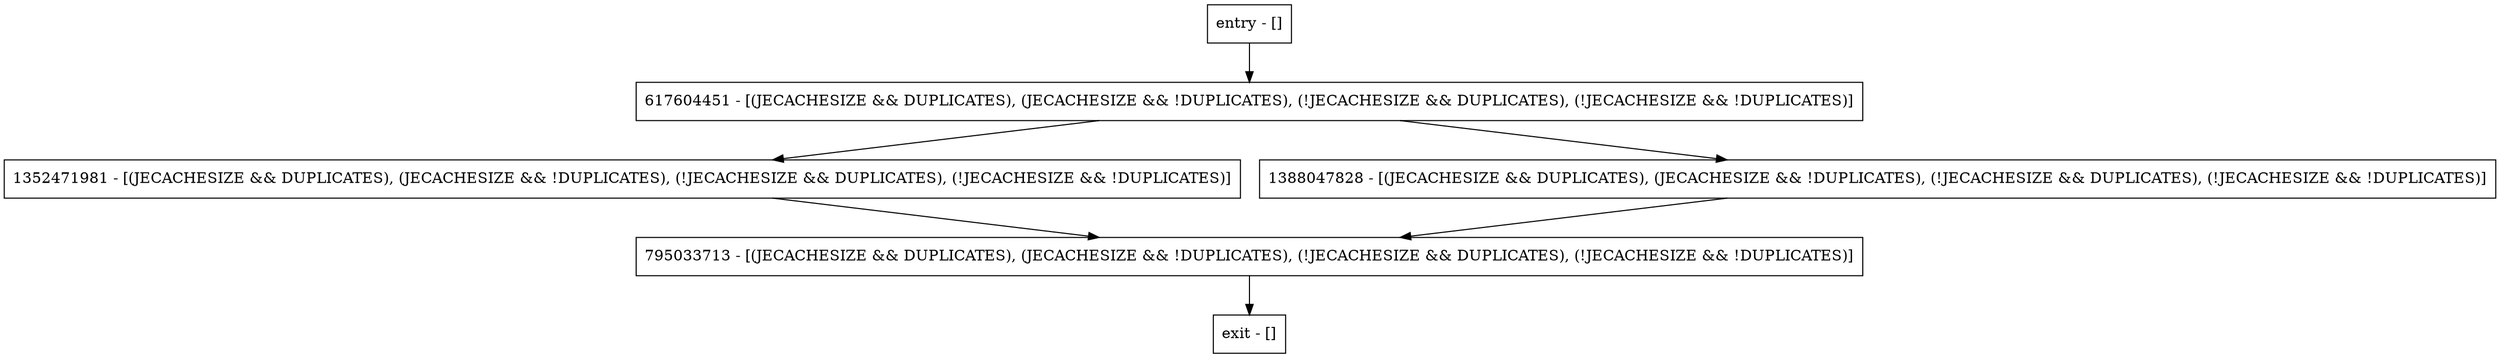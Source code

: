digraph setAbortExpiration {
node [shape=record];
617604451 [label="617604451 - [(JECACHESIZE && DUPLICATES), (JECACHESIZE && !DUPLICATES), (!JECACHESIZE && DUPLICATES), (!JECACHESIZE && !DUPLICATES)]"];
entry [label="entry - []"];
exit [label="exit - []"];
1352471981 [label="1352471981 - [(JECACHESIZE && DUPLICATES), (JECACHESIZE && !DUPLICATES), (!JECACHESIZE && DUPLICATES), (!JECACHESIZE && !DUPLICATES)]"];
1388047828 [label="1388047828 - [(JECACHESIZE && DUPLICATES), (JECACHESIZE && !DUPLICATES), (!JECACHESIZE && DUPLICATES), (!JECACHESIZE && !DUPLICATES)]"];
795033713 [label="795033713 - [(JECACHESIZE && DUPLICATES), (JECACHESIZE && !DUPLICATES), (!JECACHESIZE && DUPLICATES), (!JECACHESIZE && !DUPLICATES)]"];
entry;
exit;
617604451 -> 1352471981;
617604451 -> 1388047828;
entry -> 617604451;
1352471981 -> 795033713;
1388047828 -> 795033713;
795033713 -> exit;
}
